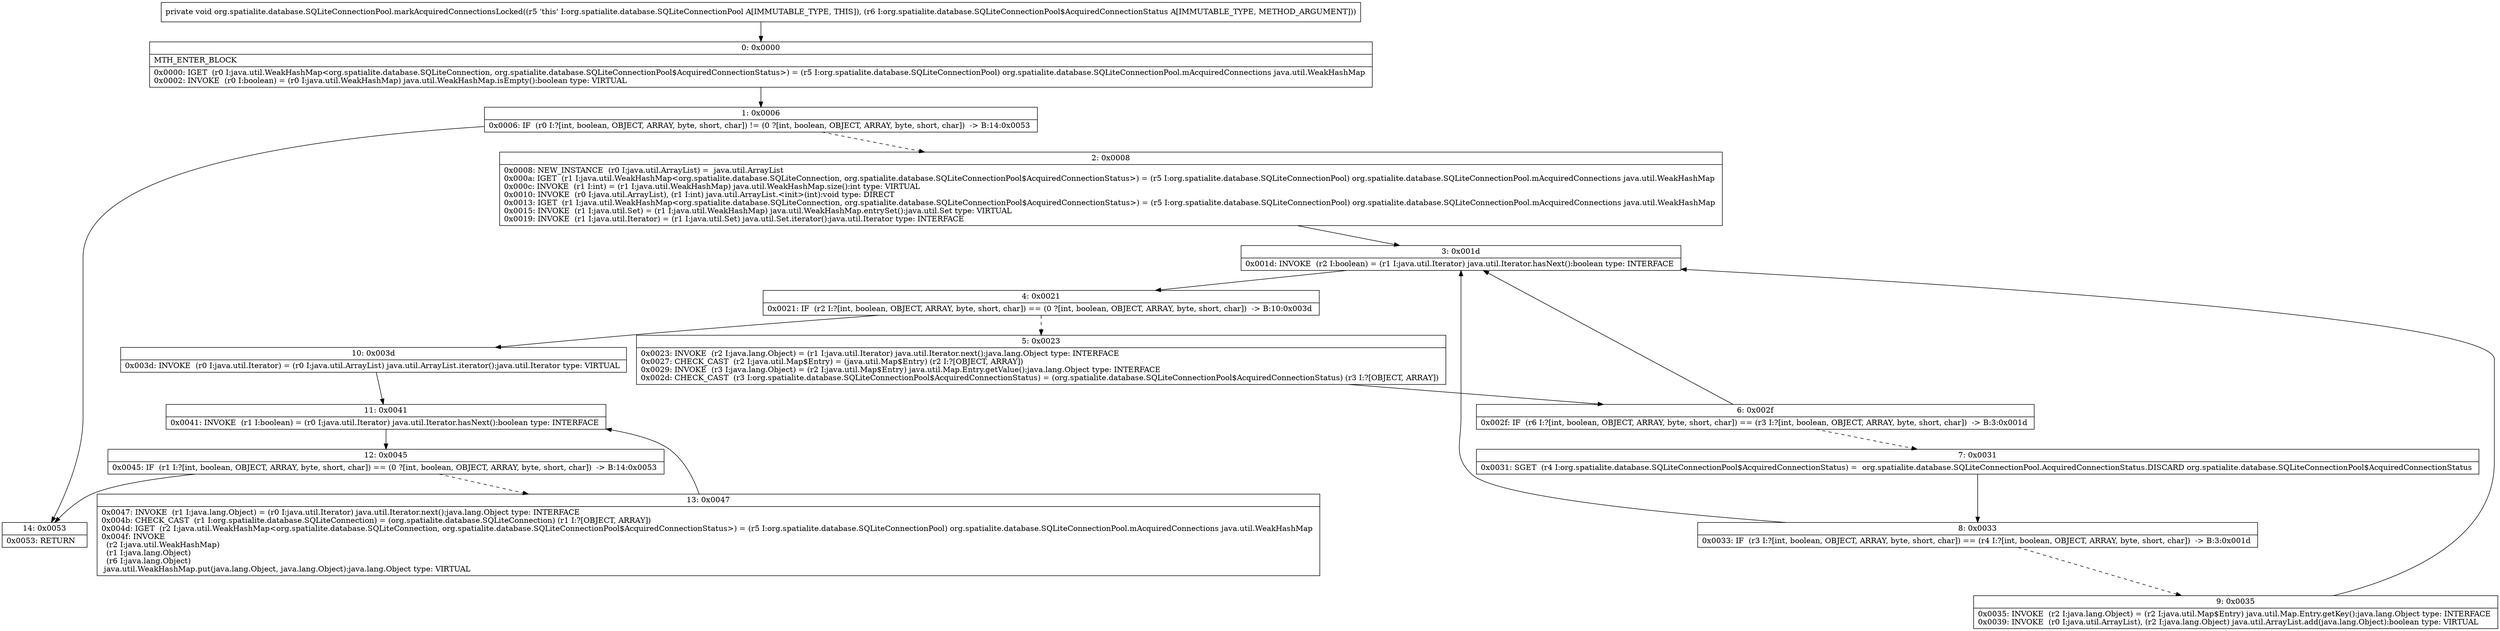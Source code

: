 digraph "CFG fororg.spatialite.database.SQLiteConnectionPool.markAcquiredConnectionsLocked(Lorg\/spatialite\/database\/SQLiteConnectionPool$AcquiredConnectionStatus;)V" {
Node_0 [shape=record,label="{0\:\ 0x0000|MTH_ENTER_BLOCK\l|0x0000: IGET  (r0 I:java.util.WeakHashMap\<org.spatialite.database.SQLiteConnection, org.spatialite.database.SQLiteConnectionPool$AcquiredConnectionStatus\>) = (r5 I:org.spatialite.database.SQLiteConnectionPool) org.spatialite.database.SQLiteConnectionPool.mAcquiredConnections java.util.WeakHashMap \l0x0002: INVOKE  (r0 I:boolean) = (r0 I:java.util.WeakHashMap) java.util.WeakHashMap.isEmpty():boolean type: VIRTUAL \l}"];
Node_1 [shape=record,label="{1\:\ 0x0006|0x0006: IF  (r0 I:?[int, boolean, OBJECT, ARRAY, byte, short, char]) != (0 ?[int, boolean, OBJECT, ARRAY, byte, short, char])  \-\> B:14:0x0053 \l}"];
Node_2 [shape=record,label="{2\:\ 0x0008|0x0008: NEW_INSTANCE  (r0 I:java.util.ArrayList) =  java.util.ArrayList \l0x000a: IGET  (r1 I:java.util.WeakHashMap\<org.spatialite.database.SQLiteConnection, org.spatialite.database.SQLiteConnectionPool$AcquiredConnectionStatus\>) = (r5 I:org.spatialite.database.SQLiteConnectionPool) org.spatialite.database.SQLiteConnectionPool.mAcquiredConnections java.util.WeakHashMap \l0x000c: INVOKE  (r1 I:int) = (r1 I:java.util.WeakHashMap) java.util.WeakHashMap.size():int type: VIRTUAL \l0x0010: INVOKE  (r0 I:java.util.ArrayList), (r1 I:int) java.util.ArrayList.\<init\>(int):void type: DIRECT \l0x0013: IGET  (r1 I:java.util.WeakHashMap\<org.spatialite.database.SQLiteConnection, org.spatialite.database.SQLiteConnectionPool$AcquiredConnectionStatus\>) = (r5 I:org.spatialite.database.SQLiteConnectionPool) org.spatialite.database.SQLiteConnectionPool.mAcquiredConnections java.util.WeakHashMap \l0x0015: INVOKE  (r1 I:java.util.Set) = (r1 I:java.util.WeakHashMap) java.util.WeakHashMap.entrySet():java.util.Set type: VIRTUAL \l0x0019: INVOKE  (r1 I:java.util.Iterator) = (r1 I:java.util.Set) java.util.Set.iterator():java.util.Iterator type: INTERFACE \l}"];
Node_3 [shape=record,label="{3\:\ 0x001d|0x001d: INVOKE  (r2 I:boolean) = (r1 I:java.util.Iterator) java.util.Iterator.hasNext():boolean type: INTERFACE \l}"];
Node_4 [shape=record,label="{4\:\ 0x0021|0x0021: IF  (r2 I:?[int, boolean, OBJECT, ARRAY, byte, short, char]) == (0 ?[int, boolean, OBJECT, ARRAY, byte, short, char])  \-\> B:10:0x003d \l}"];
Node_5 [shape=record,label="{5\:\ 0x0023|0x0023: INVOKE  (r2 I:java.lang.Object) = (r1 I:java.util.Iterator) java.util.Iterator.next():java.lang.Object type: INTERFACE \l0x0027: CHECK_CAST  (r2 I:java.util.Map$Entry) = (java.util.Map$Entry) (r2 I:?[OBJECT, ARRAY]) \l0x0029: INVOKE  (r3 I:java.lang.Object) = (r2 I:java.util.Map$Entry) java.util.Map.Entry.getValue():java.lang.Object type: INTERFACE \l0x002d: CHECK_CAST  (r3 I:org.spatialite.database.SQLiteConnectionPool$AcquiredConnectionStatus) = (org.spatialite.database.SQLiteConnectionPool$AcquiredConnectionStatus) (r3 I:?[OBJECT, ARRAY]) \l}"];
Node_6 [shape=record,label="{6\:\ 0x002f|0x002f: IF  (r6 I:?[int, boolean, OBJECT, ARRAY, byte, short, char]) == (r3 I:?[int, boolean, OBJECT, ARRAY, byte, short, char])  \-\> B:3:0x001d \l}"];
Node_7 [shape=record,label="{7\:\ 0x0031|0x0031: SGET  (r4 I:org.spatialite.database.SQLiteConnectionPool$AcquiredConnectionStatus) =  org.spatialite.database.SQLiteConnectionPool.AcquiredConnectionStatus.DISCARD org.spatialite.database.SQLiteConnectionPool$AcquiredConnectionStatus \l}"];
Node_8 [shape=record,label="{8\:\ 0x0033|0x0033: IF  (r3 I:?[int, boolean, OBJECT, ARRAY, byte, short, char]) == (r4 I:?[int, boolean, OBJECT, ARRAY, byte, short, char])  \-\> B:3:0x001d \l}"];
Node_9 [shape=record,label="{9\:\ 0x0035|0x0035: INVOKE  (r2 I:java.lang.Object) = (r2 I:java.util.Map$Entry) java.util.Map.Entry.getKey():java.lang.Object type: INTERFACE \l0x0039: INVOKE  (r0 I:java.util.ArrayList), (r2 I:java.lang.Object) java.util.ArrayList.add(java.lang.Object):boolean type: VIRTUAL \l}"];
Node_10 [shape=record,label="{10\:\ 0x003d|0x003d: INVOKE  (r0 I:java.util.Iterator) = (r0 I:java.util.ArrayList) java.util.ArrayList.iterator():java.util.Iterator type: VIRTUAL \l}"];
Node_11 [shape=record,label="{11\:\ 0x0041|0x0041: INVOKE  (r1 I:boolean) = (r0 I:java.util.Iterator) java.util.Iterator.hasNext():boolean type: INTERFACE \l}"];
Node_12 [shape=record,label="{12\:\ 0x0045|0x0045: IF  (r1 I:?[int, boolean, OBJECT, ARRAY, byte, short, char]) == (0 ?[int, boolean, OBJECT, ARRAY, byte, short, char])  \-\> B:14:0x0053 \l}"];
Node_13 [shape=record,label="{13\:\ 0x0047|0x0047: INVOKE  (r1 I:java.lang.Object) = (r0 I:java.util.Iterator) java.util.Iterator.next():java.lang.Object type: INTERFACE \l0x004b: CHECK_CAST  (r1 I:org.spatialite.database.SQLiteConnection) = (org.spatialite.database.SQLiteConnection) (r1 I:?[OBJECT, ARRAY]) \l0x004d: IGET  (r2 I:java.util.WeakHashMap\<org.spatialite.database.SQLiteConnection, org.spatialite.database.SQLiteConnectionPool$AcquiredConnectionStatus\>) = (r5 I:org.spatialite.database.SQLiteConnectionPool) org.spatialite.database.SQLiteConnectionPool.mAcquiredConnections java.util.WeakHashMap \l0x004f: INVOKE  \l  (r2 I:java.util.WeakHashMap)\l  (r1 I:java.lang.Object)\l  (r6 I:java.lang.Object)\l java.util.WeakHashMap.put(java.lang.Object, java.lang.Object):java.lang.Object type: VIRTUAL \l}"];
Node_14 [shape=record,label="{14\:\ 0x0053|0x0053: RETURN   \l}"];
MethodNode[shape=record,label="{private void org.spatialite.database.SQLiteConnectionPool.markAcquiredConnectionsLocked((r5 'this' I:org.spatialite.database.SQLiteConnectionPool A[IMMUTABLE_TYPE, THIS]), (r6 I:org.spatialite.database.SQLiteConnectionPool$AcquiredConnectionStatus A[IMMUTABLE_TYPE, METHOD_ARGUMENT])) }"];
MethodNode -> Node_0;
Node_0 -> Node_1;
Node_1 -> Node_2[style=dashed];
Node_1 -> Node_14;
Node_2 -> Node_3;
Node_3 -> Node_4;
Node_4 -> Node_5[style=dashed];
Node_4 -> Node_10;
Node_5 -> Node_6;
Node_6 -> Node_3;
Node_6 -> Node_7[style=dashed];
Node_7 -> Node_8;
Node_8 -> Node_3;
Node_8 -> Node_9[style=dashed];
Node_9 -> Node_3;
Node_10 -> Node_11;
Node_11 -> Node_12;
Node_12 -> Node_13[style=dashed];
Node_12 -> Node_14;
Node_13 -> Node_11;
}


